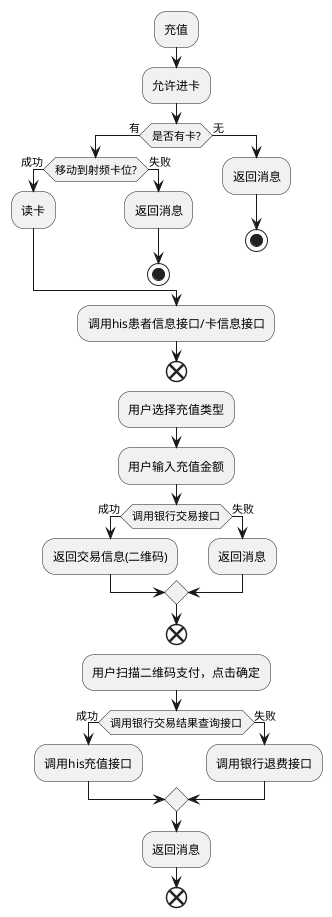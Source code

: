 @startuml
:充值;
:允许进卡;
if (是否有卡?) then (有)
    if (移动到射频卡位?) then (成功)
      :读卡;
    else (失败)
      :返回消息;
      stop
    endif
else (无)
:返回消息;
stop
endif
:调用his患者信息接口/卡信息接口;
end

:用户选择充值类型;
:用户输入充值金额;
if (调用银行交易接口) then (成功)
:返回交易信息(二维码);
else(失败)
:返回消息;
endif
end

:用户扫描二维码支付，点击确定;
if(调用银行交易结果查询接口) then(成功)
:调用his充值接口;
else(失败)
:调用银行退费接口;
endif
:返回消息;
end
@enduml